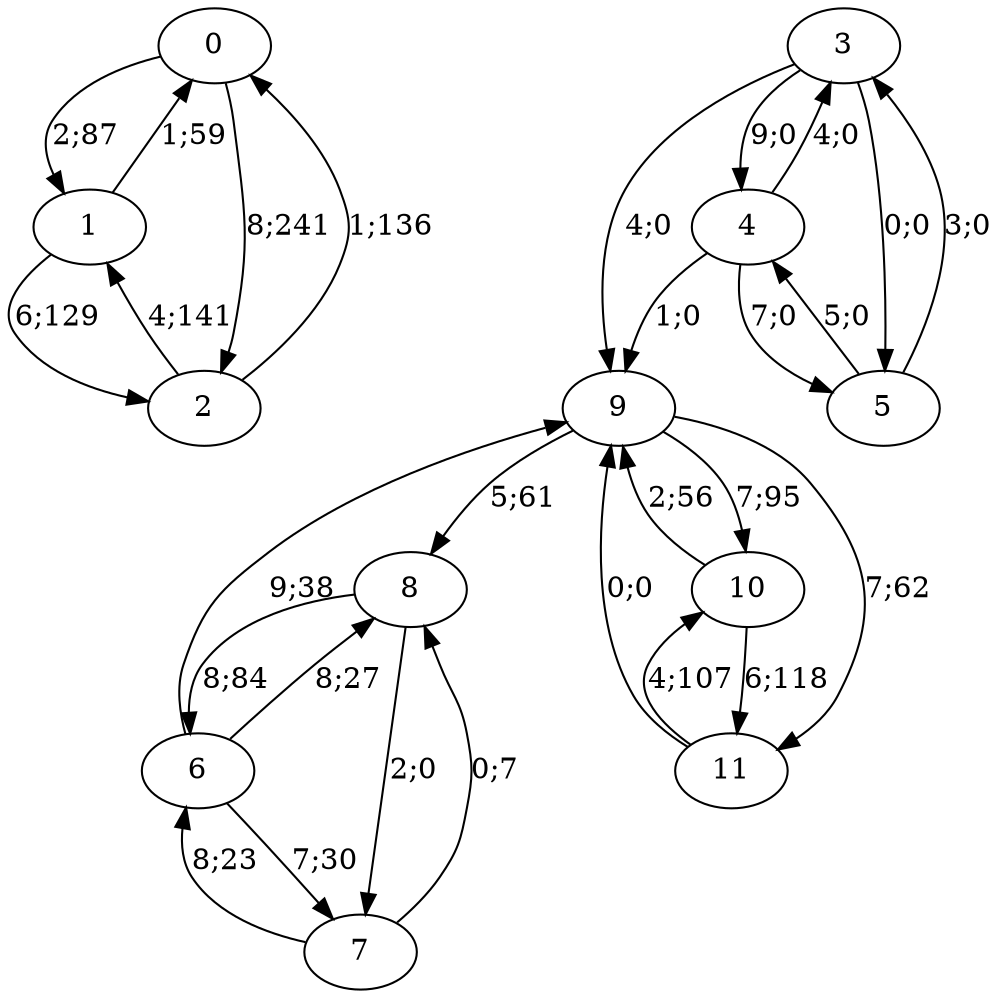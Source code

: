 digraph graph2063 {


0 -> 1 [color=black,label="2;87"]
0 -> 2 [color=black,label="8;241"]


1 -> 0 [color=black,label="1;59"]
1 -> 2 [color=black,label="6;129"]


2 -> 0 [color=black,label="1;136"]
2 -> 1 [color=black,label="4;141"]






































9 -> 8 [color=black,label="5;61"]
9 -> 10 [color=black,label="7;95"]
9 -> 11 [color=black,label="7;62"]


10 -> 9 [color=black,label="2;56"]
10 -> 11 [color=black,label="6;118"]


11 -> 9 [color=black,label="0;0"]
11 -> 10 [color=black,label="4;107"]














6 -> 9 [color=black,label="9;38"]
6 -> 7 [color=black,label="7;30"]
6 -> 8 [color=black,label="8;27"]


7 -> 6 [color=black,label="8;23"]
7 -> 8 [color=black,label="0;7"]


8 -> 6 [color=black,label="8;84"]
8 -> 7 [color=black,label="2;0"]














3 -> 9 [color=black,label="4;0"]
3 -> 4 [color=black,label="9;0"]
3 -> 5 [color=black,label="0;0"]


4 -> 9 [color=black,label="1;0"]
4 -> 3 [color=black,label="4;0"]
4 -> 5 [color=black,label="7;0"]


5 -> 3 [color=black,label="3;0"]
5 -> 4 [color=black,label="5;0"]













}